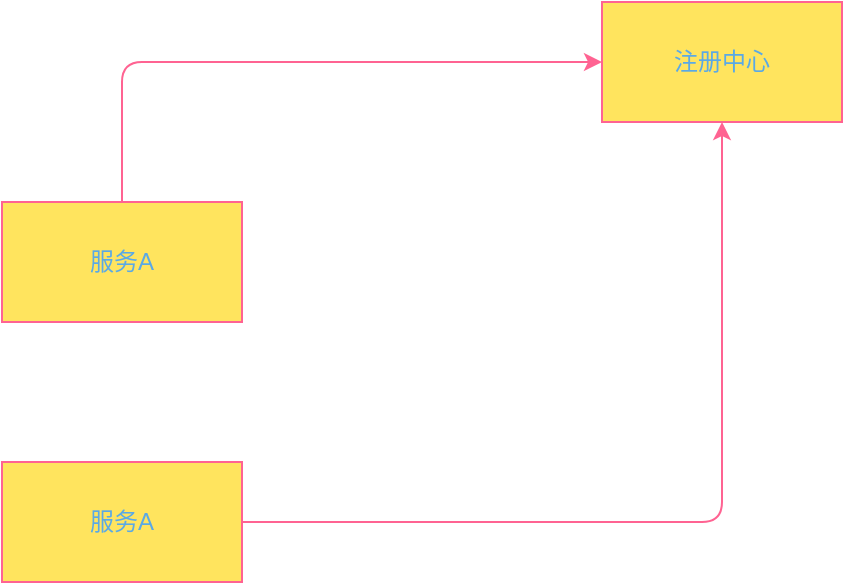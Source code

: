 <mxfile version="13.10.3" type="github">
  <diagram id="e2PfCPomFzrgpClZlvRu" name="Page-1">
    <mxGraphModel dx="782" dy="437" grid="1" gridSize="10" guides="1" tooltips="1" connect="1" arrows="1" fold="1" page="1" pageScale="1" pageWidth="3300" pageHeight="4681" math="0" shadow="0">
      <root>
        <mxCell id="Y1uHsdN24SP0hC61Rb4Q-0" />
        <mxCell id="Y1uHsdN24SP0hC61Rb4Q-1" parent="Y1uHsdN24SP0hC61Rb4Q-0" />
        <mxCell id="0f84cBG_Kml0ASm6lOnc-3" style="edgeStyle=orthogonalEdgeStyle;curved=0;rounded=1;sketch=0;orthogonalLoop=1;jettySize=auto;html=1;exitX=0.5;exitY=0;exitDx=0;exitDy=0;entryX=0;entryY=0.5;entryDx=0;entryDy=0;strokeColor=#FF6392;fillColor=#FFE45E;fontColor=#5AA9E6;" edge="1" parent="Y1uHsdN24SP0hC61Rb4Q-1" source="0f84cBG_Kml0ASm6lOnc-0" target="0f84cBG_Kml0ASm6lOnc-2">
          <mxGeometry relative="1" as="geometry" />
        </mxCell>
        <mxCell id="0f84cBG_Kml0ASm6lOnc-0" value="服务A" style="rounded=0;whiteSpace=wrap;html=1;sketch=0;strokeColor=#FF6392;fillColor=#FFE45E;fontColor=#5AA9E6;" vertex="1" parent="Y1uHsdN24SP0hC61Rb4Q-1">
          <mxGeometry x="1050" y="1300" width="120" height="60" as="geometry" />
        </mxCell>
        <mxCell id="0f84cBG_Kml0ASm6lOnc-4" style="edgeStyle=orthogonalEdgeStyle;curved=0;rounded=1;sketch=0;orthogonalLoop=1;jettySize=auto;html=1;exitX=1;exitY=0.5;exitDx=0;exitDy=0;entryX=0.5;entryY=1;entryDx=0;entryDy=0;strokeColor=#FF6392;fillColor=#FFE45E;fontColor=#5AA9E6;" edge="1" parent="Y1uHsdN24SP0hC61Rb4Q-1" source="0f84cBG_Kml0ASm6lOnc-1" target="0f84cBG_Kml0ASm6lOnc-2">
          <mxGeometry relative="1" as="geometry" />
        </mxCell>
        <mxCell id="0f84cBG_Kml0ASm6lOnc-1" value="服务A" style="rounded=0;whiteSpace=wrap;html=1;sketch=0;strokeColor=#FF6392;fillColor=#FFE45E;fontColor=#5AA9E6;" vertex="1" parent="Y1uHsdN24SP0hC61Rb4Q-1">
          <mxGeometry x="1050" y="1430" width="120" height="60" as="geometry" />
        </mxCell>
        <mxCell id="0f84cBG_Kml0ASm6lOnc-2" value="注册中心" style="rounded=0;whiteSpace=wrap;html=1;sketch=0;strokeColor=#FF6392;fillColor=#FFE45E;fontColor=#5AA9E6;" vertex="1" parent="Y1uHsdN24SP0hC61Rb4Q-1">
          <mxGeometry x="1350" y="1200" width="120" height="60" as="geometry" />
        </mxCell>
      </root>
    </mxGraphModel>
  </diagram>
</mxfile>
